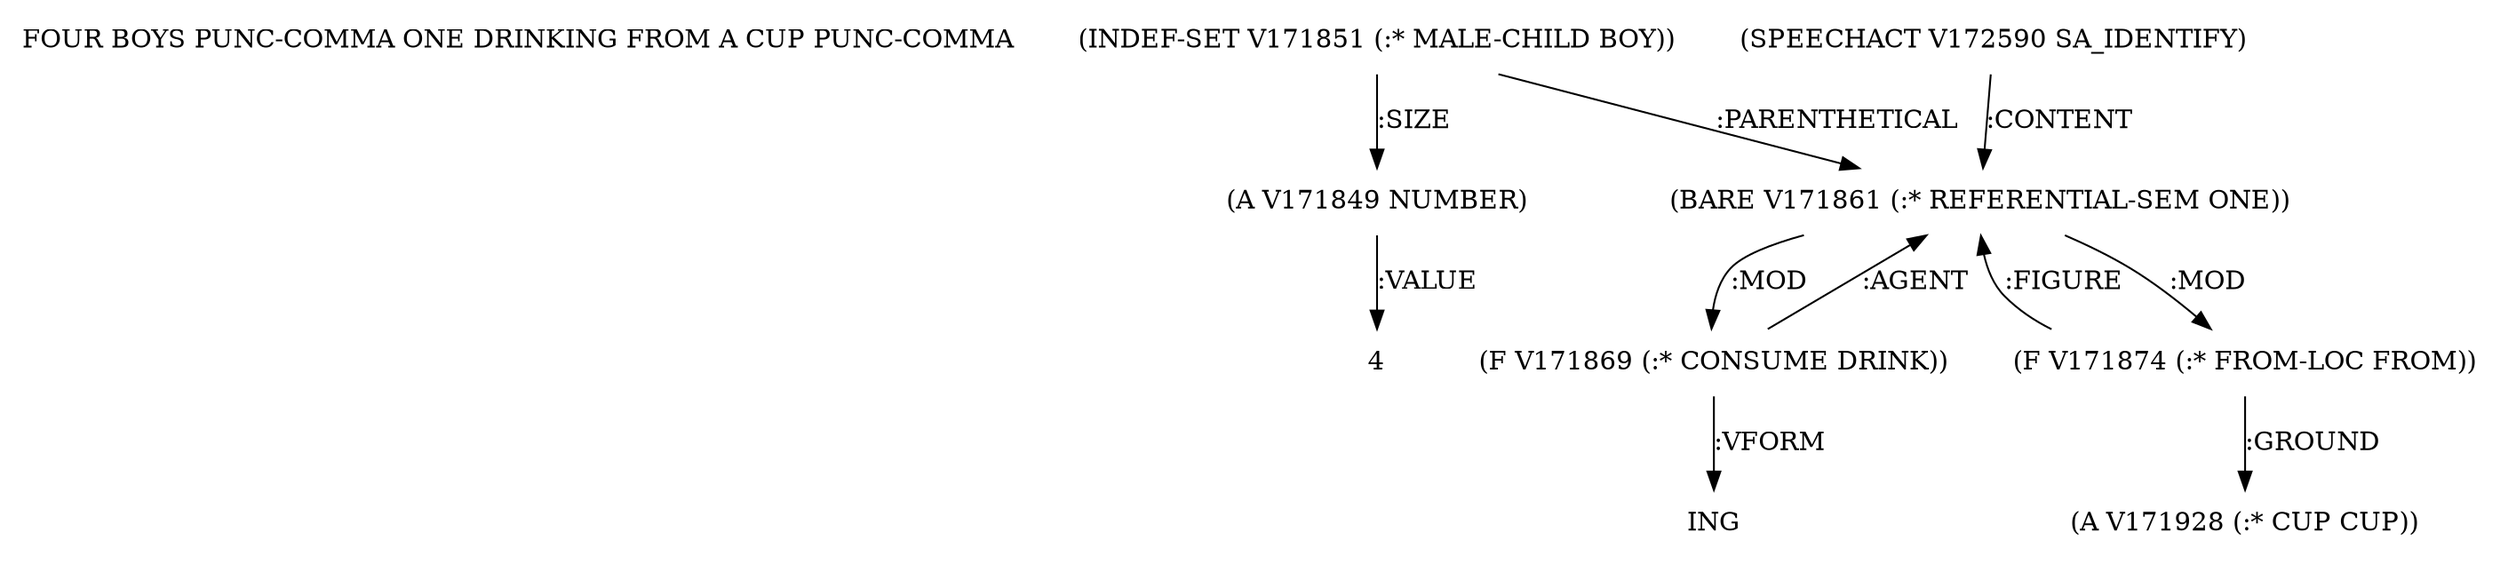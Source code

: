 digraph Terms {
  node [shape=none]
  "FOUR BOYS PUNC-COMMA ONE DRINKING FROM A CUP PUNC-COMMA"
  "V171851" [label="(INDEF-SET V171851 (:* MALE-CHILD BOY))"]
  "V171851" -> "V171861" [label=":PARENTHETICAL"]
  "V171851" -> "V171849" [label=":SIZE"]
  "V171849" [label="(A V171849 NUMBER)"]
  "V171849" -> "NT174124" [label=":VALUE"]
  "NT174124" [label="4"]
  "V172590" [label="(SPEECHACT V172590 SA_IDENTIFY)"]
  "V172590" -> "V171861" [label=":CONTENT"]
  "V171861" [label="(BARE V171861 (:* REFERENTIAL-SEM ONE))"]
  "V171861" -> "V171874" [label=":MOD"]
  "V171861" -> "V171869" [label=":MOD"]
  "V171869" [label="(F V171869 (:* CONSUME DRINK))"]
  "V171869" -> "V171861" [label=":AGENT"]
  "V171869" -> "NT174125" [label=":VFORM"]
  "NT174125" [label="ING"]
  "V171874" [label="(F V171874 (:* FROM-LOC FROM))"]
  "V171874" -> "V171928" [label=":GROUND"]
  "V171874" -> "V171861" [label=":FIGURE"]
  "V171928" [label="(A V171928 (:* CUP CUP))"]
}
